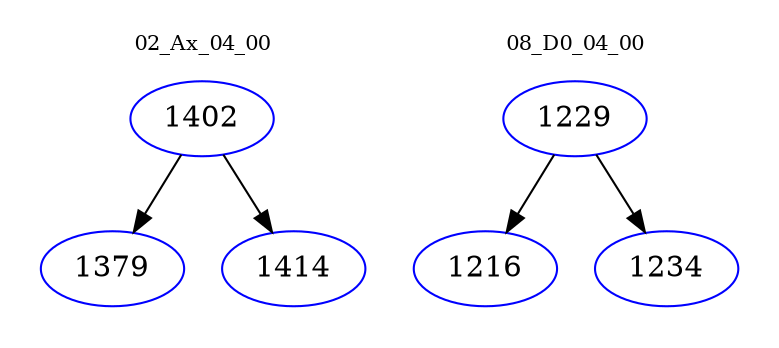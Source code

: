 digraph{
subgraph cluster_0 {
color = white
label = "02_Ax_04_00";
fontsize=10;
T0_1402 [label="1402", color="blue"]
T0_1402 -> T0_1379 [color="black"]
T0_1379 [label="1379", color="blue"]
T0_1402 -> T0_1414 [color="black"]
T0_1414 [label="1414", color="blue"]
}
subgraph cluster_1 {
color = white
label = "08_D0_04_00";
fontsize=10;
T1_1229 [label="1229", color="blue"]
T1_1229 -> T1_1216 [color="black"]
T1_1216 [label="1216", color="blue"]
T1_1229 -> T1_1234 [color="black"]
T1_1234 [label="1234", color="blue"]
}
}

